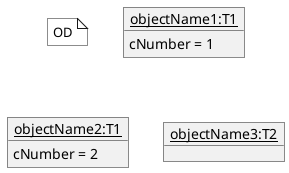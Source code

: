 @startuml
note "OD" as tag #white
object "__objectName1:T1__" as objectName1 {
  cNumber = 1
}
object "__objectName2:T1__" as objectName2 {
  cNumber = 2
}
object "__objectName3:T2__" as objectName3 {
}
@enduml